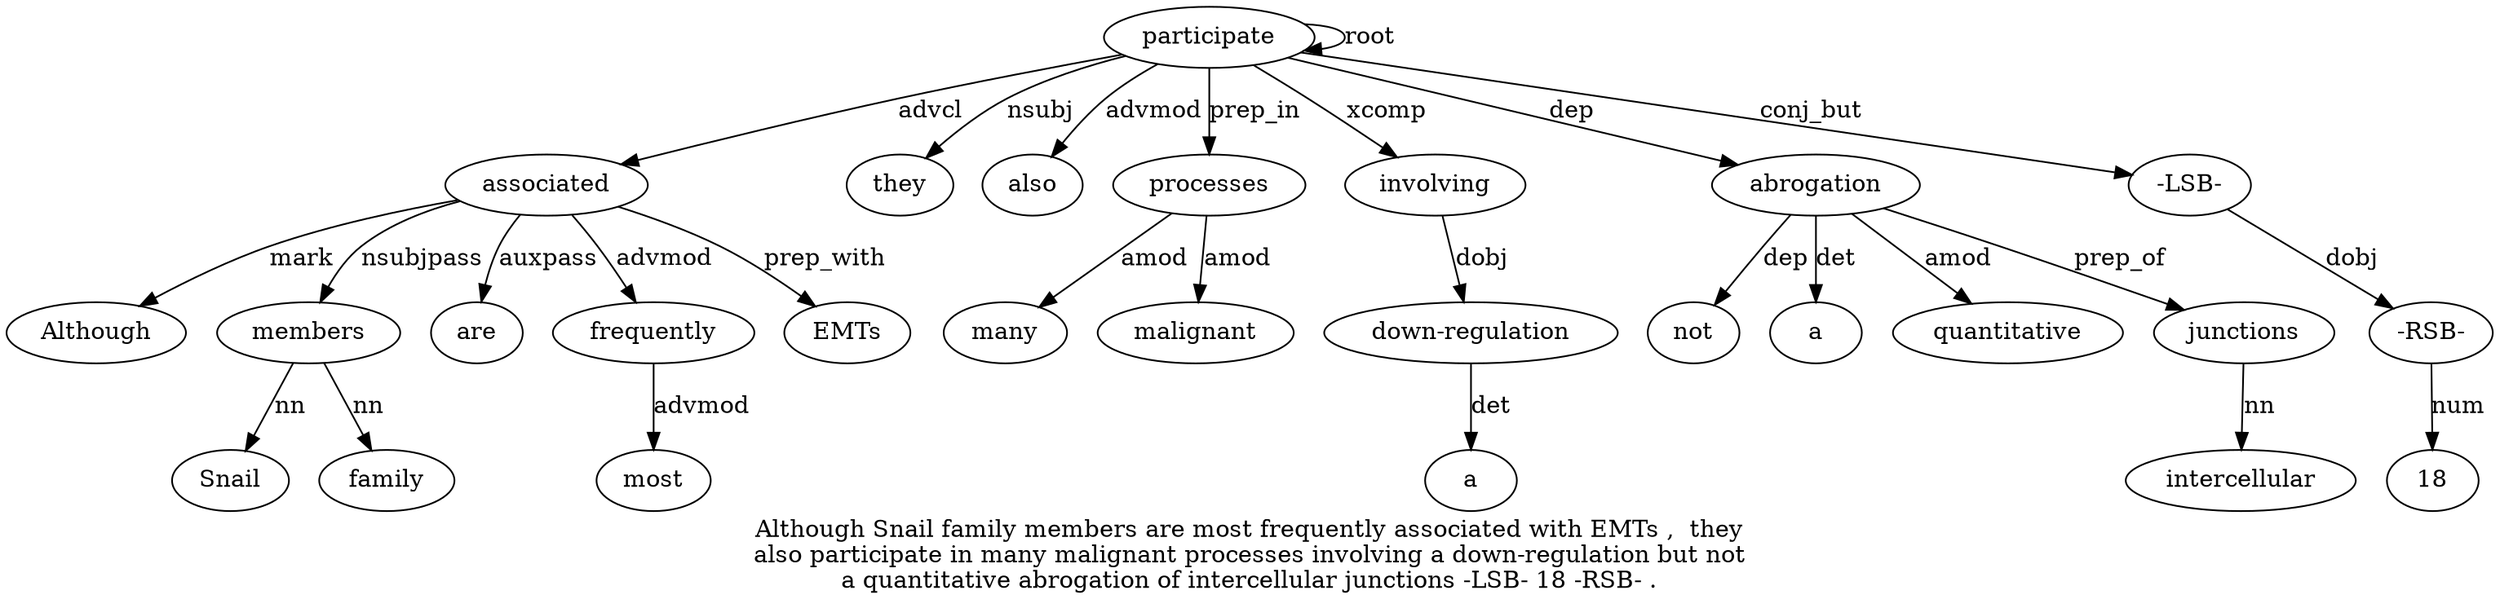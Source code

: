 digraph "Although Snail family members are most frequently associated with EMTs ,  they also participate in many malignant processes involving a down-regulation but not a quantitative abrogation of intercellular junctions -LSB- 18 -RSB- ." {
label="Although Snail family members are most frequently associated with EMTs ,  they
also participate in many malignant processes involving a down-regulation but not
a quantitative abrogation of intercellular junctions -LSB- 18 -RSB- .";
associated8 [style=filled, fillcolor=white, label=associated];
Although1 [style=filled, fillcolor=white, label=Although];
associated8 -> Although1  [label=mark];
members4 [style=filled, fillcolor=white, label=members];
Snail2 [style=filled, fillcolor=white, label=Snail];
members4 -> Snail2  [label=nn];
family3 [style=filled, fillcolor=white, label=family];
members4 -> family3  [label=nn];
associated8 -> members4  [label=nsubjpass];
are5 [style=filled, fillcolor=white, label=are];
associated8 -> are5  [label=auxpass];
frequently7 [style=filled, fillcolor=white, label=frequently];
most6 [style=filled, fillcolor=white, label=most];
frequently7 -> most6  [label=advmod];
associated8 -> frequently7  [label=advmod];
participate14 [style=filled, fillcolor=white, label=participate];
participate14 -> associated8  [label=advcl];
EMTs10 [style=filled, fillcolor=white, label=EMTs];
associated8 -> EMTs10  [label=prep_with];
they12 [style=filled, fillcolor=white, label=they];
participate14 -> they12  [label=nsubj];
also13 [style=filled, fillcolor=white, label=also];
participate14 -> also13  [label=advmod];
participate14 -> participate14  [label=root];
processes18 [style=filled, fillcolor=white, label=processes];
many16 [style=filled, fillcolor=white, label=many];
processes18 -> many16  [label=amod];
malignant17 [style=filled, fillcolor=white, label=malignant];
processes18 -> malignant17  [label=amod];
participate14 -> processes18  [label=prep_in];
involving19 [style=filled, fillcolor=white, label=involving];
participate14 -> involving19  [label=xcomp];
"down-regulation21" [style=filled, fillcolor=white, label="down-regulation"];
a20 [style=filled, fillcolor=white, label=a];
"down-regulation21" -> a20  [label=det];
involving19 -> "down-regulation21"  [label=dobj];
abrogation26 [style=filled, fillcolor=white, label=abrogation];
not23 [style=filled, fillcolor=white, label=not];
abrogation26 -> not23  [label=dep];
a24 [style=filled, fillcolor=white, label=a];
abrogation26 -> a24  [label=det];
quantitative25 [style=filled, fillcolor=white, label=quantitative];
abrogation26 -> quantitative25  [label=amod];
participate14 -> abrogation26  [label=dep];
junctions29 [style=filled, fillcolor=white, label=junctions];
intercellular28 [style=filled, fillcolor=white, label=intercellular];
junctions29 -> intercellular28  [label=nn];
abrogation26 -> junctions29  [label=prep_of];
"-LSB-30" [style=filled, fillcolor=white, label="-LSB-"];
participate14 -> "-LSB-30"  [label=conj_but];
"-RSB-32" [style=filled, fillcolor=white, label="-RSB-"];
183 [style=filled, fillcolor=white, label=18];
"-RSB-32" -> 183  [label=num];
"-LSB-30" -> "-RSB-32"  [label=dobj];
}

